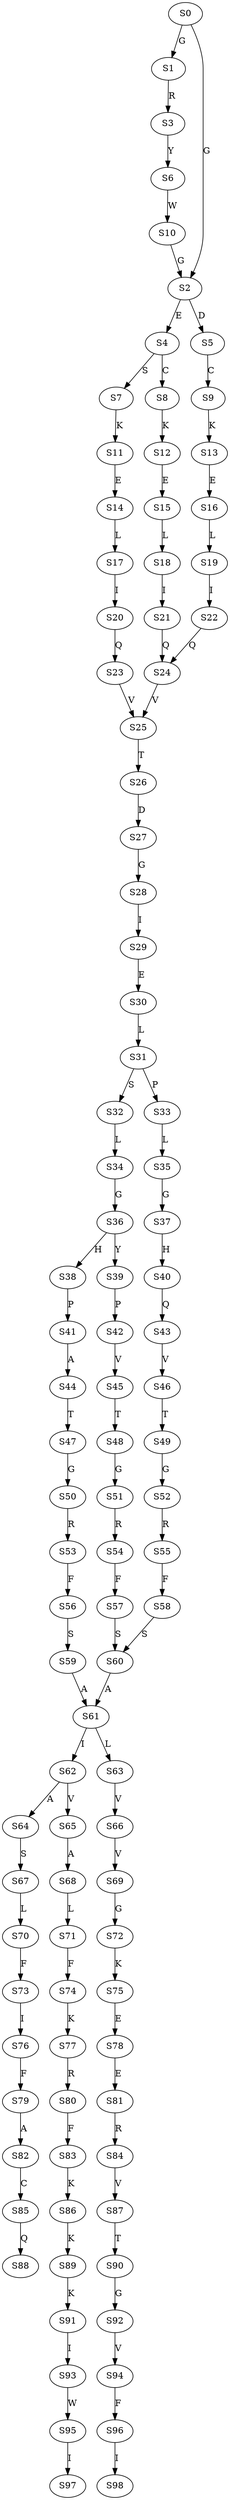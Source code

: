 strict digraph  {
	S0 -> S1 [ label = G ];
	S0 -> S2 [ label = G ];
	S1 -> S3 [ label = R ];
	S2 -> S4 [ label = E ];
	S2 -> S5 [ label = D ];
	S3 -> S6 [ label = Y ];
	S4 -> S7 [ label = S ];
	S4 -> S8 [ label = C ];
	S5 -> S9 [ label = C ];
	S6 -> S10 [ label = W ];
	S7 -> S11 [ label = K ];
	S8 -> S12 [ label = K ];
	S9 -> S13 [ label = K ];
	S10 -> S2 [ label = G ];
	S11 -> S14 [ label = E ];
	S12 -> S15 [ label = E ];
	S13 -> S16 [ label = E ];
	S14 -> S17 [ label = L ];
	S15 -> S18 [ label = L ];
	S16 -> S19 [ label = L ];
	S17 -> S20 [ label = I ];
	S18 -> S21 [ label = I ];
	S19 -> S22 [ label = I ];
	S20 -> S23 [ label = Q ];
	S21 -> S24 [ label = Q ];
	S22 -> S24 [ label = Q ];
	S23 -> S25 [ label = V ];
	S24 -> S25 [ label = V ];
	S25 -> S26 [ label = T ];
	S26 -> S27 [ label = D ];
	S27 -> S28 [ label = G ];
	S28 -> S29 [ label = I ];
	S29 -> S30 [ label = E ];
	S30 -> S31 [ label = L ];
	S31 -> S32 [ label = S ];
	S31 -> S33 [ label = P ];
	S32 -> S34 [ label = L ];
	S33 -> S35 [ label = L ];
	S34 -> S36 [ label = G ];
	S35 -> S37 [ label = G ];
	S36 -> S38 [ label = H ];
	S36 -> S39 [ label = Y ];
	S37 -> S40 [ label = H ];
	S38 -> S41 [ label = P ];
	S39 -> S42 [ label = P ];
	S40 -> S43 [ label = Q ];
	S41 -> S44 [ label = A ];
	S42 -> S45 [ label = V ];
	S43 -> S46 [ label = V ];
	S44 -> S47 [ label = T ];
	S45 -> S48 [ label = T ];
	S46 -> S49 [ label = T ];
	S47 -> S50 [ label = G ];
	S48 -> S51 [ label = G ];
	S49 -> S52 [ label = G ];
	S50 -> S53 [ label = R ];
	S51 -> S54 [ label = R ];
	S52 -> S55 [ label = R ];
	S53 -> S56 [ label = F ];
	S54 -> S57 [ label = F ];
	S55 -> S58 [ label = F ];
	S56 -> S59 [ label = S ];
	S57 -> S60 [ label = S ];
	S58 -> S60 [ label = S ];
	S59 -> S61 [ label = A ];
	S60 -> S61 [ label = A ];
	S61 -> S62 [ label = I ];
	S61 -> S63 [ label = L ];
	S62 -> S64 [ label = A ];
	S62 -> S65 [ label = V ];
	S63 -> S66 [ label = V ];
	S64 -> S67 [ label = S ];
	S65 -> S68 [ label = A ];
	S66 -> S69 [ label = V ];
	S67 -> S70 [ label = L ];
	S68 -> S71 [ label = L ];
	S69 -> S72 [ label = G ];
	S70 -> S73 [ label = F ];
	S71 -> S74 [ label = F ];
	S72 -> S75 [ label = K ];
	S73 -> S76 [ label = I ];
	S74 -> S77 [ label = K ];
	S75 -> S78 [ label = E ];
	S76 -> S79 [ label = F ];
	S77 -> S80 [ label = R ];
	S78 -> S81 [ label = E ];
	S79 -> S82 [ label = A ];
	S80 -> S83 [ label = F ];
	S81 -> S84 [ label = R ];
	S82 -> S85 [ label = C ];
	S83 -> S86 [ label = K ];
	S84 -> S87 [ label = V ];
	S85 -> S88 [ label = Q ];
	S86 -> S89 [ label = K ];
	S87 -> S90 [ label = T ];
	S89 -> S91 [ label = K ];
	S90 -> S92 [ label = G ];
	S91 -> S93 [ label = I ];
	S92 -> S94 [ label = V ];
	S93 -> S95 [ label = W ];
	S94 -> S96 [ label = F ];
	S95 -> S97 [ label = I ];
	S96 -> S98 [ label = I ];
}
